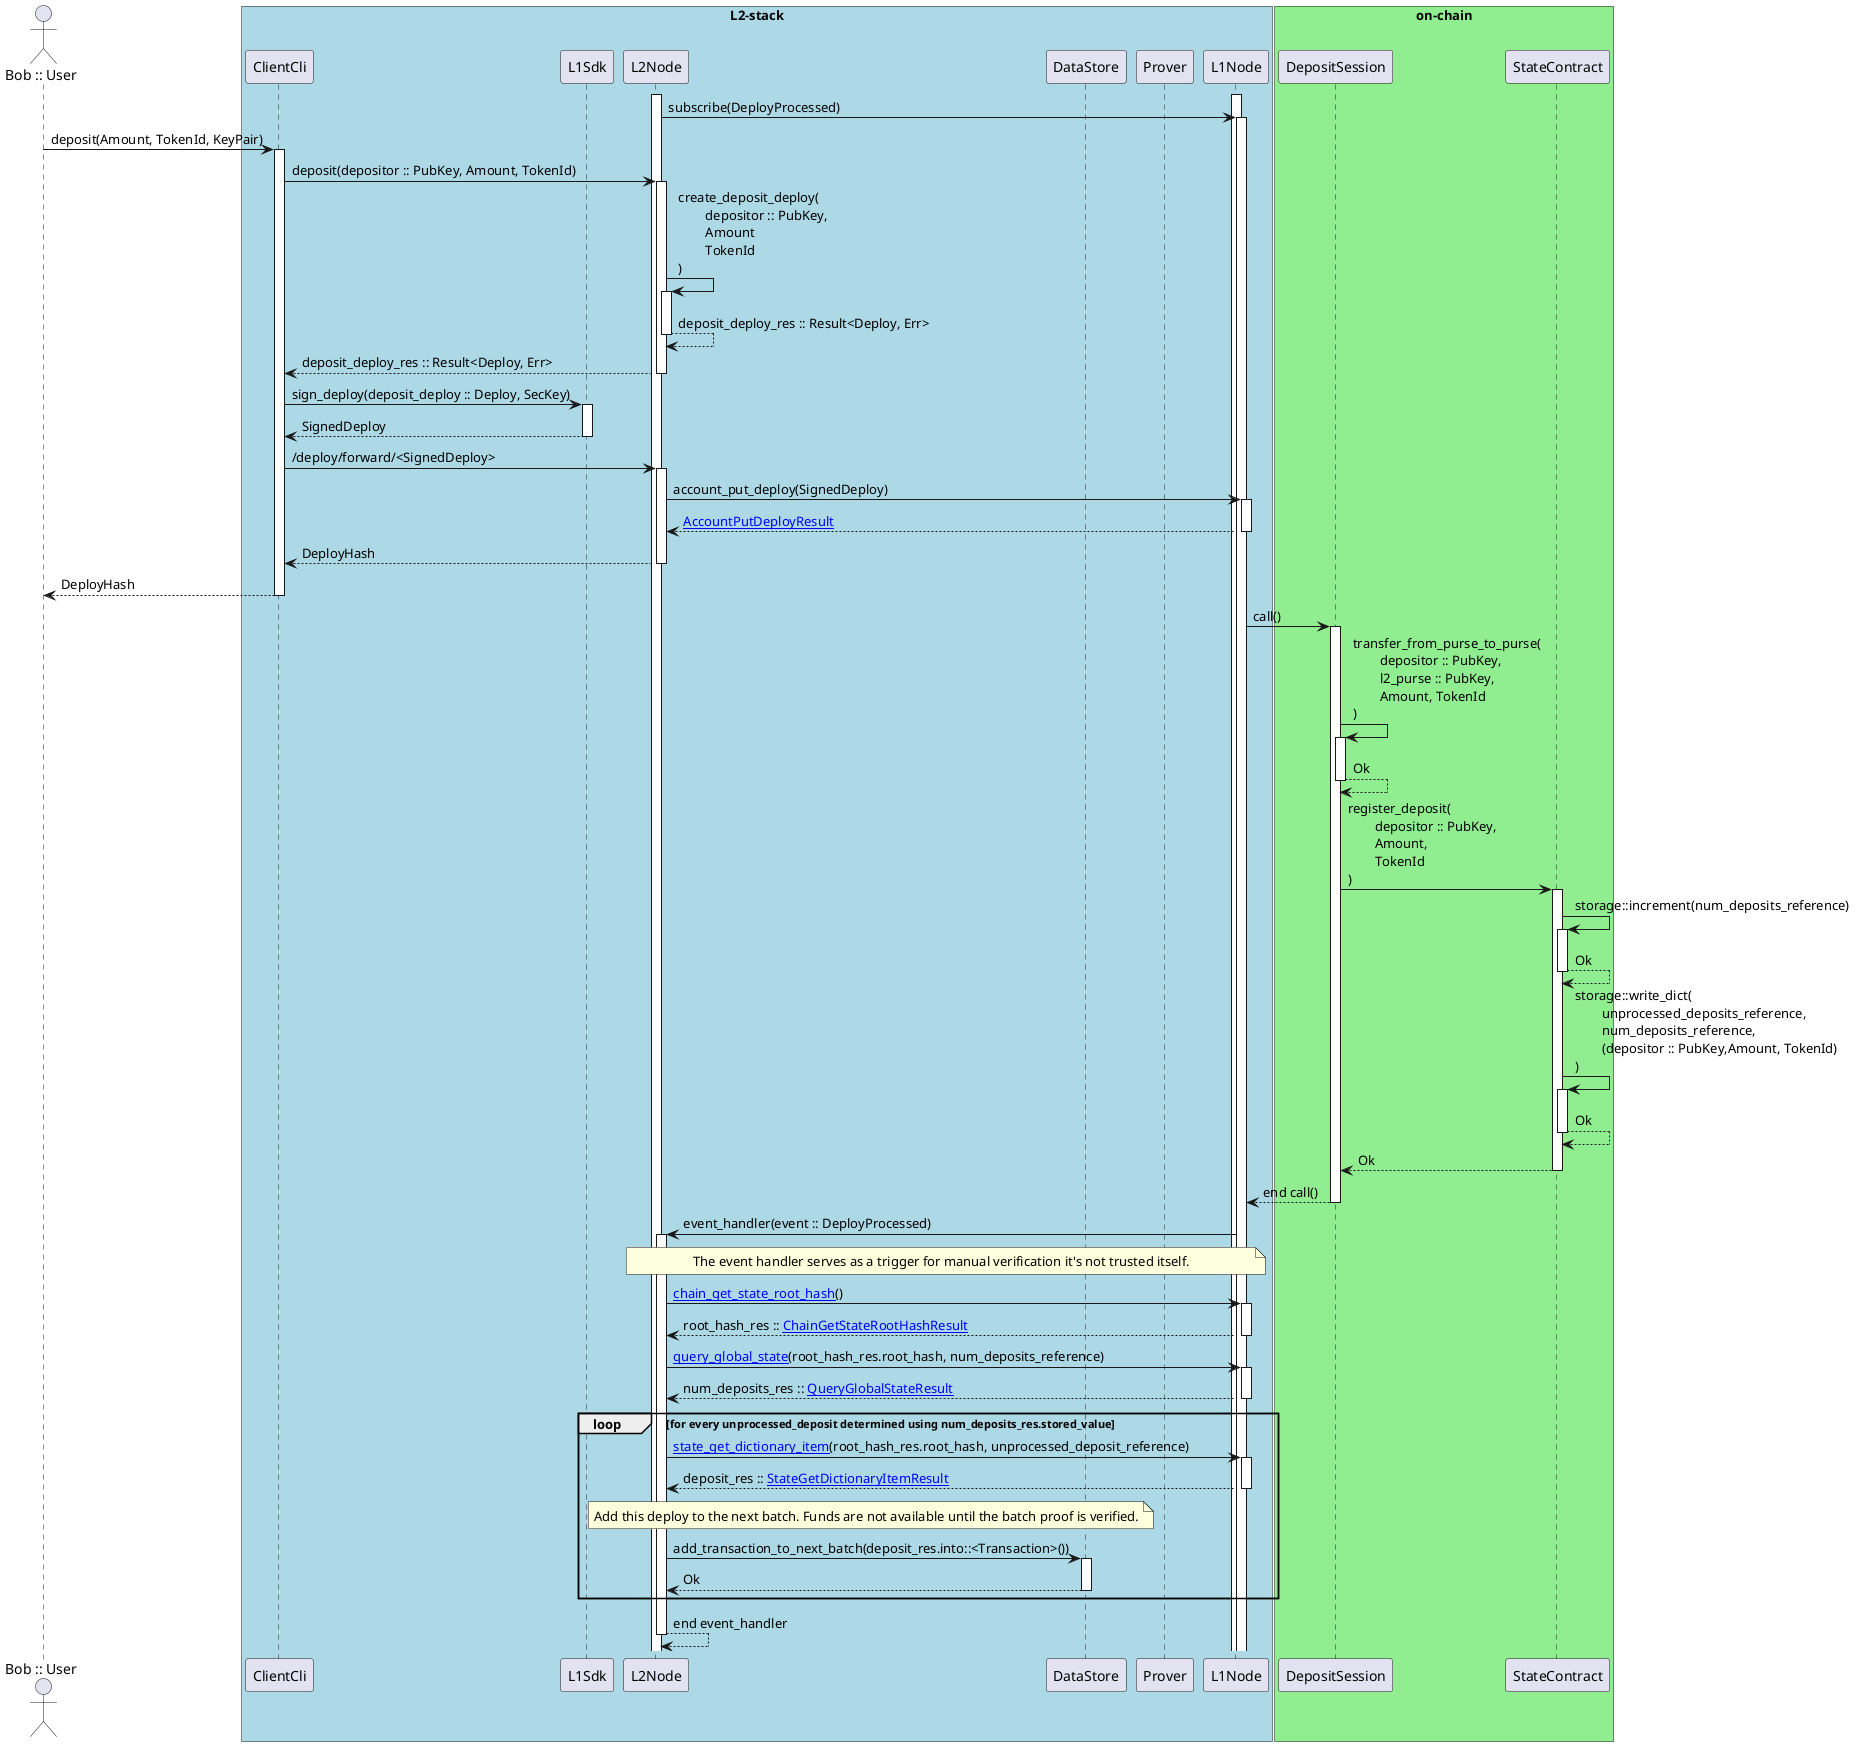 @startuml
autoactivate on
actor "Bob :: User" as Bob
box "L2-stack" #LightBlue
participant ClientCli
participant L1Sdk
participant L2Node
participant DataStore
participant Prover
participant L1Node
end box
box "on-chain" #LightGreen
participant DepositSession
participant StateContract
end box

activate L1Node
activate L2Node

L2Node -> L1Node: subscribe(DeployProcessed)
Bob -> ClientCli: deposit(Amount, TokenId, KeyPair)
ClientCli -> L2Node: deposit(depositor :: PubKey, Amount, TokenId)

L2Node -> L2Node: create_deposit_deploy(\n\tdepositor :: PubKey,\n\tAmount\n\tTokenId\n)

L2Node --> L2Node: deposit_deploy_res :: Result<Deploy, Err>
L2Node --> ClientCli: deposit_deploy_res :: Result<Deploy, Err>

ClientCli -> L1Sdk: sign_deploy(deposit_deploy :: Deploy, SecKey)
L1Sdk --> ClientCli: SignedDeploy

ClientCli -> L2Node: /deploy/forward/<SignedDeploy>
L2Node -> L1Node: account_put_deploy(SignedDeploy)
L1Node --> L2Node: [[https://docs.casper.network/developers/json-rpc/json-rpc-transactional/#account_put_deploy_result AccountPutDeployResult]]
L2Node --> ClientCli: DeployHash
ClientCli --> Bob: DeployHash

L1Node -> DepositSession: call()
DepositSession -> DepositSession: transfer_from_purse_to_purse(\n\tdepositor :: PubKey,\n\tl2_purse :: PubKey,\n\tAmount, TokenId\n)
DepositSession --> DepositSession: Ok
DepositSession -> StateContract: register_deposit(\n\tdepositor :: PubKey,\n\tAmount,\n\tTokenId\n)
StateContract -> StateContract: storage::increment(num_deposits_reference)
StateContract --> StateContract: Ok
StateContract -> StateContract: storage::write_dict(\n\tunprocessed_deposits_reference,\n\tnum_deposits_reference,\n\t(depositor :: PubKey,Amount, TokenId)\n)
StateContract --> StateContract: Ok
StateContract --> DepositSession: Ok
DepositSession --> L1Node: end call()

L1Node -> L2Node: event_handler(event :: DeployProcessed)
note over L2Node, L1Node
The event handler serves as a trigger for manual verification it's not trusted itself.
end note
L2Node -> L1Node: [[https://docs.casper.network/developers/json-rpc/json-rpc-informational/#chain-get-state-root-hash chain_get_state_root_hash]]()
L1Node --> L2Node: root_hash_res :: [[https://docs.casper.network/developers/json-rpc/json-rpc-informational/#chain_get_state_root_hash_result ChainGetStateRootHashResult]]

L2Node -> L1Node: [[https://docs.casper.network/developers/json-rpc/json-rpc-informational/#query-global-state query_global_state]](root_hash_res.root_hash, num_deposits_reference)
L1Node --> L2Node: num_deposits_res :: [[https://docs.casper.network/developers/json-rpc/json-rpc-informational/#query_global_state_result QueryGlobalStateResult]]

loop for every unprocessed_deposit determined using num_deposits_res.stored_value

L2Node -> L1Node: [[https://docs.casper.network/developers/json-rpc/json-rpc-informational/#state-get-dictionary-item state_get_dictionary_item]](root_hash_res.root_hash, unprocessed_deposit_reference)
L1Node --> L2Node: deposit_res :: [[https://docs.casper.network/developers/json-rpc/json-rpc-informational/#state-get-dictionary-item StateGetDictionaryItemResult]]
note over L2Node, DataStore
Add this deploy to the next batch. Funds are not available until the batch proof is verified.
end note
L2Node -> DataStore: add_transaction_to_next_batch(deposit_res.into::<Transaction>())
DataStore --> L2Node: Ok
end
L2Node --> L2Node: end event_handler
@enduml
